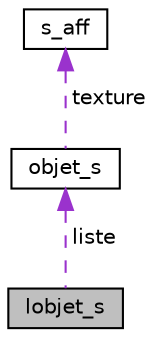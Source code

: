 digraph "lobjet_s"
{
 // LATEX_PDF_SIZE
  edge [fontname="Helvetica",fontsize="10",labelfontname="Helvetica",labelfontsize="10"];
  node [fontname="Helvetica",fontsize="10",shape=record];
  Node1 [label="lobjet_s",height=0.2,width=0.4,color="black", fillcolor="grey75", style="filled", fontcolor="black",tooltip=" "];
  Node2 -> Node1 [dir="back",color="darkorchid3",fontsize="10",style="dashed",label=" liste" ];
  Node2 [label="objet_s",height=0.2,width=0.4,color="black", fillcolor="white", style="filled",URL="$da/d7d/structobjet__s.html",tooltip=" "];
  Node3 -> Node2 [dir="back",color="darkorchid3",fontsize="10",style="dashed",label=" texture" ];
  Node3 [label="s_aff",height=0.2,width=0.4,color="black", fillcolor="white", style="filled",URL="$df/d5b/structs__aff.html",tooltip="Structure qui permet l'affichage d'une texture à l'écran de manière précise."];
}
